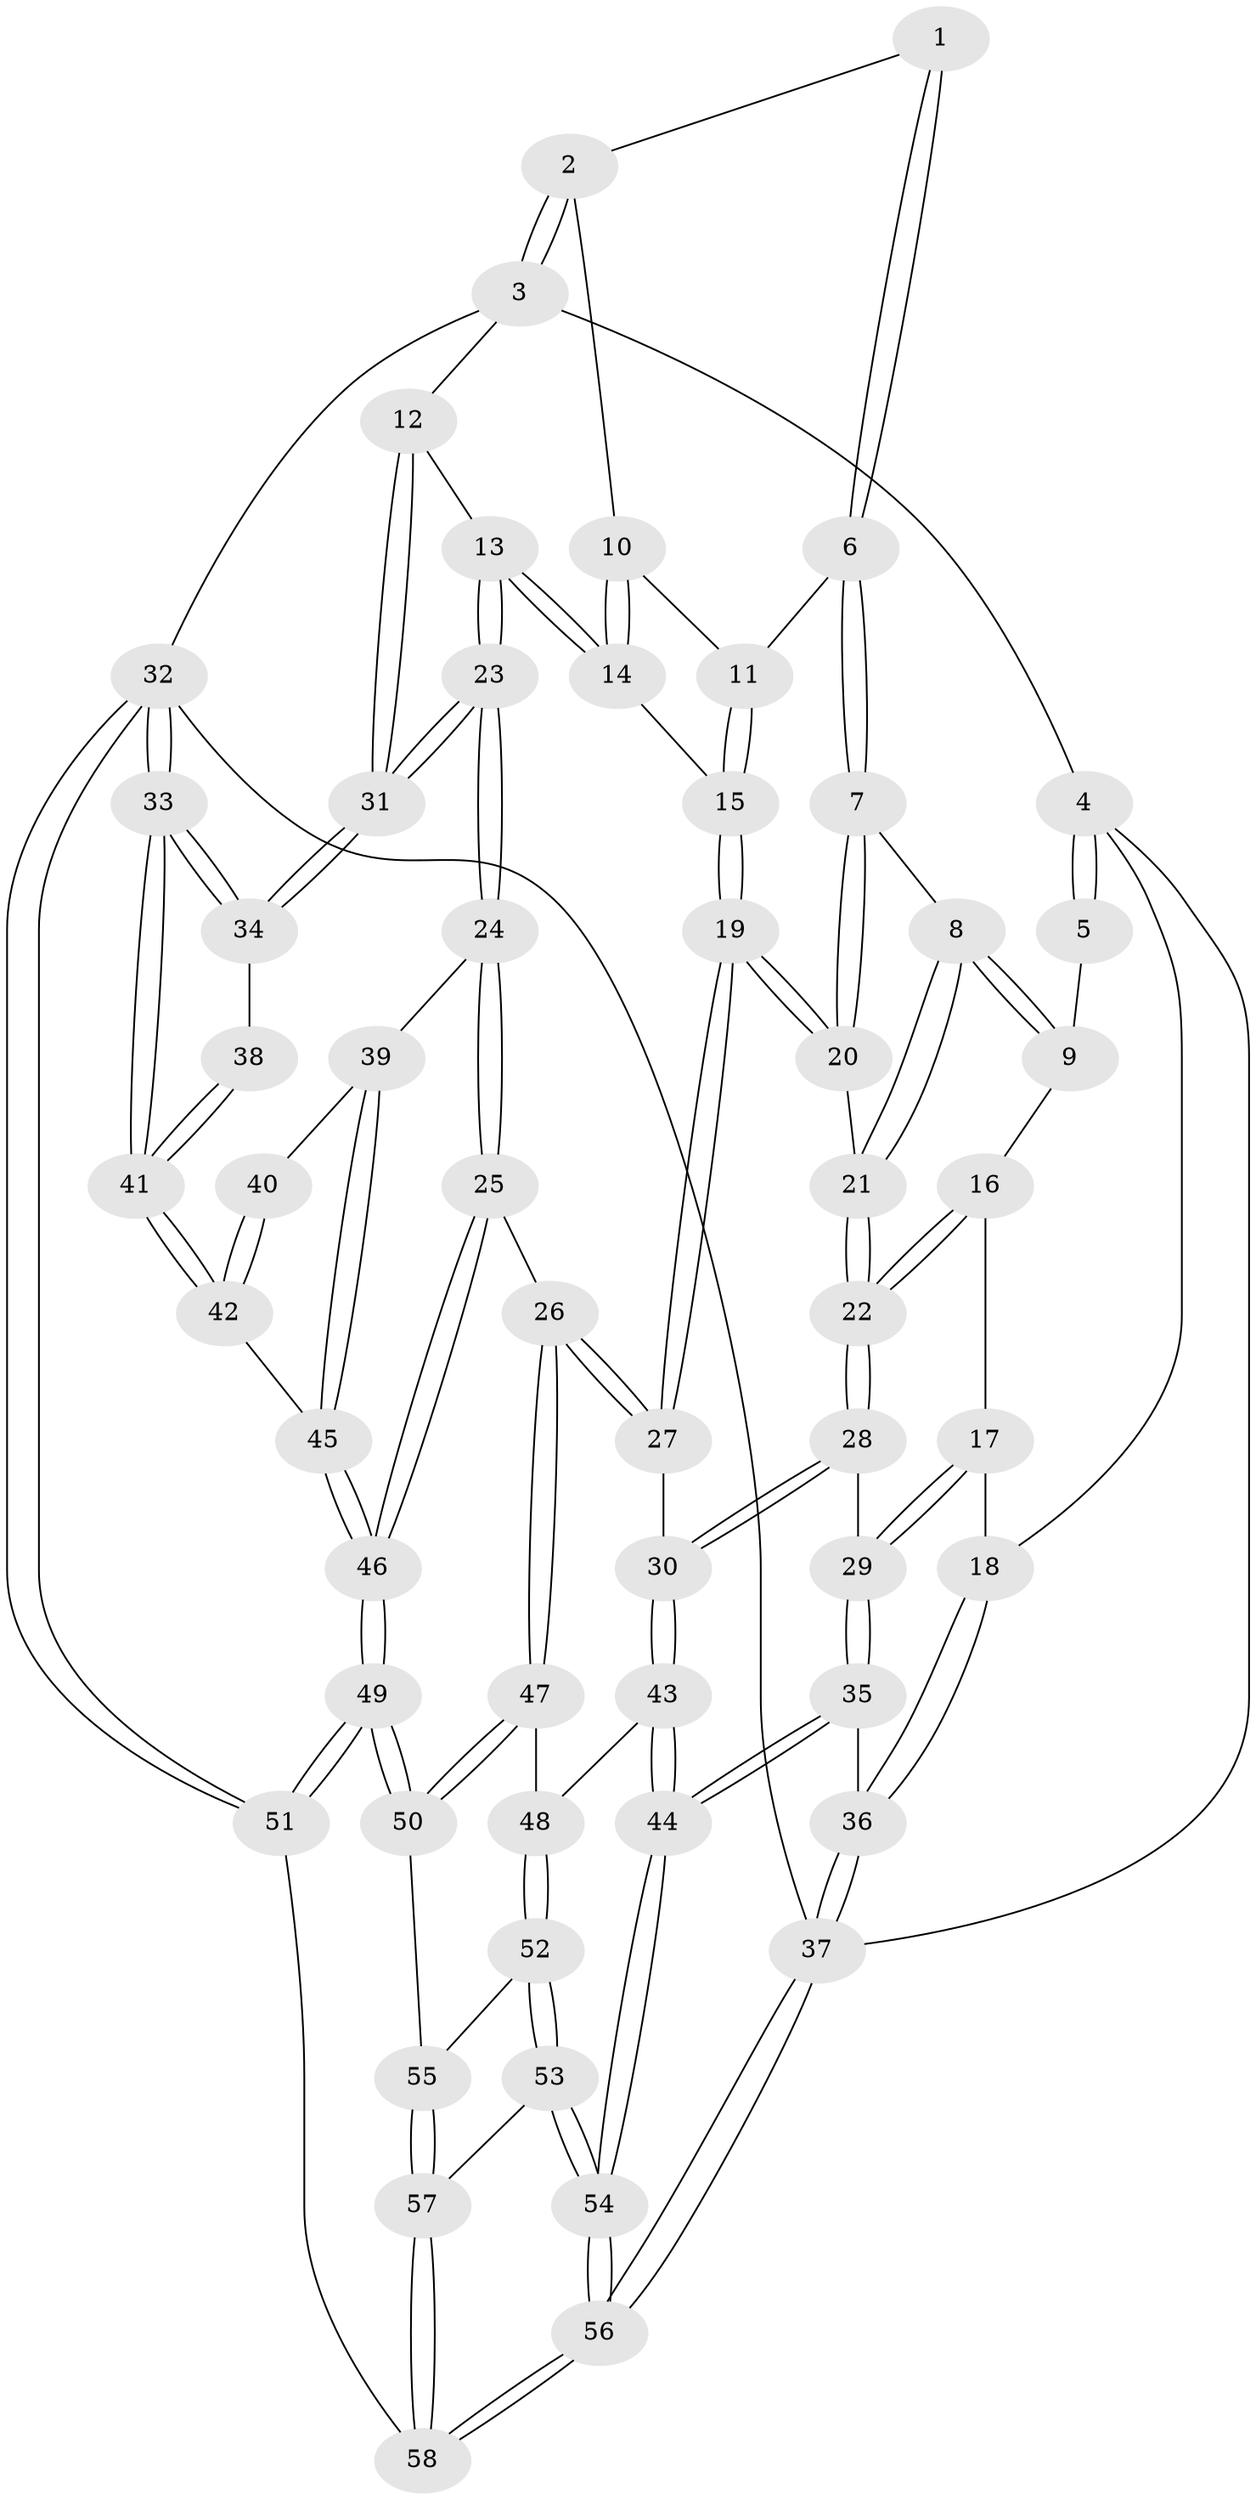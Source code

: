 // Generated by graph-tools (version 1.1) at 2025/16/03/09/25 04:16:56]
// undirected, 58 vertices, 142 edges
graph export_dot {
graph [start="1"]
  node [color=gray90,style=filled];
  1 [pos="+0.5178826675781485+0"];
  2 [pos="+0.6984348752306273+0"];
  3 [pos="+1+0"];
  4 [pos="+0+0"];
  5 [pos="+0.19982336676047763+0"];
  6 [pos="+0.4565161876179201+0.10227294192686961"];
  7 [pos="+0.43729640022067456+0.12687116274537574"];
  8 [pos="+0.3662061640966334+0.1252308520770332"];
  9 [pos="+0.29180657806652455+0.07007419340114407"];
  10 [pos="+0.692991708363542+0"];
  11 [pos="+0.5265552895058874+0.08625077043230601"];
  12 [pos="+1+0"];
  13 [pos="+0.7985995529742724+0.16425450552578919"];
  14 [pos="+0.7140721424313091+0.10664940133956889"];
  15 [pos="+0.6641370088619128+0.14545525101350898"];
  16 [pos="+0.19037818451677288+0.15536968533061507"];
  17 [pos="+0.022064959221486116+0.1607552564438571"];
  18 [pos="+0+0.10015479435368631"];
  19 [pos="+0.5599311609797071+0.277245087947231"];
  20 [pos="+0.5346982237330483+0.25906613799768796"];
  21 [pos="+0.31072727697429664+0.29849182159578624"];
  22 [pos="+0.27206704159889517+0.3447457949603463"];
  23 [pos="+0.8764958454877304+0.2974640464308371"];
  24 [pos="+0.7946454060578502+0.40948799521336904"];
  25 [pos="+0.6970493070358567+0.455160676489137"];
  26 [pos="+0.6701804634766333+0.4561469265575804"];
  27 [pos="+0.5868937242814845+0.3811266922934179"];
  28 [pos="+0.25627908983781944+0.3945694557732697"];
  29 [pos="+0.2506534045475018+0.39537600815000357"];
  30 [pos="+0.32046382049030636+0.447907788341058"];
  31 [pos="+1+0.22609459645090568"];
  32 [pos="+1+1"];
  33 [pos="+1+0.6171287873995179"];
  34 [pos="+1+0.28405460909190844"];
  35 [pos="+0+0.5084338614079198"];
  36 [pos="+0+0.481235698185648"];
  37 [pos="+0+1"];
  38 [pos="+0.9577689708525629+0.47286135702261367"];
  39 [pos="+0.8348769233996822+0.44257782504516174"];
  40 [pos="+0.8971108647910572+0.4676487136703118"];
  41 [pos="+1+0.6049680208834853"];
  42 [pos="+1+0.5939574000190422"];
  43 [pos="+0.3470238853273104+0.5772139832581259"];
  44 [pos="+0.12281096376859203+0.6617892704811639"];
  45 [pos="+0.9288285153612253+0.6111240593169995"];
  46 [pos="+0.8395860236566206+0.7044594820346955"];
  47 [pos="+0.6237126104202435+0.5362845333834938"];
  48 [pos="+0.3845985301491292+0.6267417019254298"];
  49 [pos="+0.8359246852939224+0.7770434361887397"];
  50 [pos="+0.6205098145927396+0.6649822894759515"];
  51 [pos="+0.9151406914957605+1"];
  52 [pos="+0.38657862860320436+0.6595236585885925"];
  53 [pos="+0.3614739456697201+0.7982344732632904"];
  54 [pos="+0.20315815787130795+0.9858228613337161"];
  55 [pos="+0.5956856821243797+0.7078627166041397"];
  56 [pos="+0.15815646025948094+1"];
  57 [pos="+0.5792668928514407+0.8025958386749159"];
  58 [pos="+0.7666620072391866+1"];
  1 -- 2;
  1 -- 6;
  1 -- 6;
  2 -- 3;
  2 -- 3;
  2 -- 10;
  3 -- 4;
  3 -- 12;
  3 -- 32;
  4 -- 5;
  4 -- 5;
  4 -- 18;
  4 -- 37;
  5 -- 9;
  6 -- 7;
  6 -- 7;
  6 -- 11;
  7 -- 8;
  7 -- 20;
  7 -- 20;
  8 -- 9;
  8 -- 9;
  8 -- 21;
  8 -- 21;
  9 -- 16;
  10 -- 11;
  10 -- 14;
  10 -- 14;
  11 -- 15;
  11 -- 15;
  12 -- 13;
  12 -- 31;
  12 -- 31;
  13 -- 14;
  13 -- 14;
  13 -- 23;
  13 -- 23;
  14 -- 15;
  15 -- 19;
  15 -- 19;
  16 -- 17;
  16 -- 22;
  16 -- 22;
  17 -- 18;
  17 -- 29;
  17 -- 29;
  18 -- 36;
  18 -- 36;
  19 -- 20;
  19 -- 20;
  19 -- 27;
  19 -- 27;
  20 -- 21;
  21 -- 22;
  21 -- 22;
  22 -- 28;
  22 -- 28;
  23 -- 24;
  23 -- 24;
  23 -- 31;
  23 -- 31;
  24 -- 25;
  24 -- 25;
  24 -- 39;
  25 -- 26;
  25 -- 46;
  25 -- 46;
  26 -- 27;
  26 -- 27;
  26 -- 47;
  26 -- 47;
  27 -- 30;
  28 -- 29;
  28 -- 30;
  28 -- 30;
  29 -- 35;
  29 -- 35;
  30 -- 43;
  30 -- 43;
  31 -- 34;
  31 -- 34;
  32 -- 33;
  32 -- 33;
  32 -- 51;
  32 -- 51;
  32 -- 37;
  33 -- 34;
  33 -- 34;
  33 -- 41;
  33 -- 41;
  34 -- 38;
  35 -- 36;
  35 -- 44;
  35 -- 44;
  36 -- 37;
  36 -- 37;
  37 -- 56;
  37 -- 56;
  38 -- 41;
  38 -- 41;
  39 -- 40;
  39 -- 45;
  39 -- 45;
  40 -- 42;
  40 -- 42;
  41 -- 42;
  41 -- 42;
  42 -- 45;
  43 -- 44;
  43 -- 44;
  43 -- 48;
  44 -- 54;
  44 -- 54;
  45 -- 46;
  45 -- 46;
  46 -- 49;
  46 -- 49;
  47 -- 48;
  47 -- 50;
  47 -- 50;
  48 -- 52;
  48 -- 52;
  49 -- 50;
  49 -- 50;
  49 -- 51;
  49 -- 51;
  50 -- 55;
  51 -- 58;
  52 -- 53;
  52 -- 53;
  52 -- 55;
  53 -- 54;
  53 -- 54;
  53 -- 57;
  54 -- 56;
  54 -- 56;
  55 -- 57;
  55 -- 57;
  56 -- 58;
  56 -- 58;
  57 -- 58;
  57 -- 58;
}
